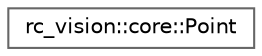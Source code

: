 digraph "类继承关系图"
{
 // LATEX_PDF_SIZE
  bgcolor="transparent";
  edge [fontname=Helvetica,fontsize=10,labelfontname=Helvetica,labelfontsize=10];
  node [fontname=Helvetica,fontsize=10,shape=box,height=0.2,width=0.4];
  rankdir="LR";
  Node0 [id="Node000000",label="rc_vision::core::Point",height=0.2,width=0.4,color="grey40", fillcolor="white", style="filled",URL="$structrc__vision_1_1core_1_1_point.html",tooltip="点结构体，表示三维空间中的一个点。"];
}
